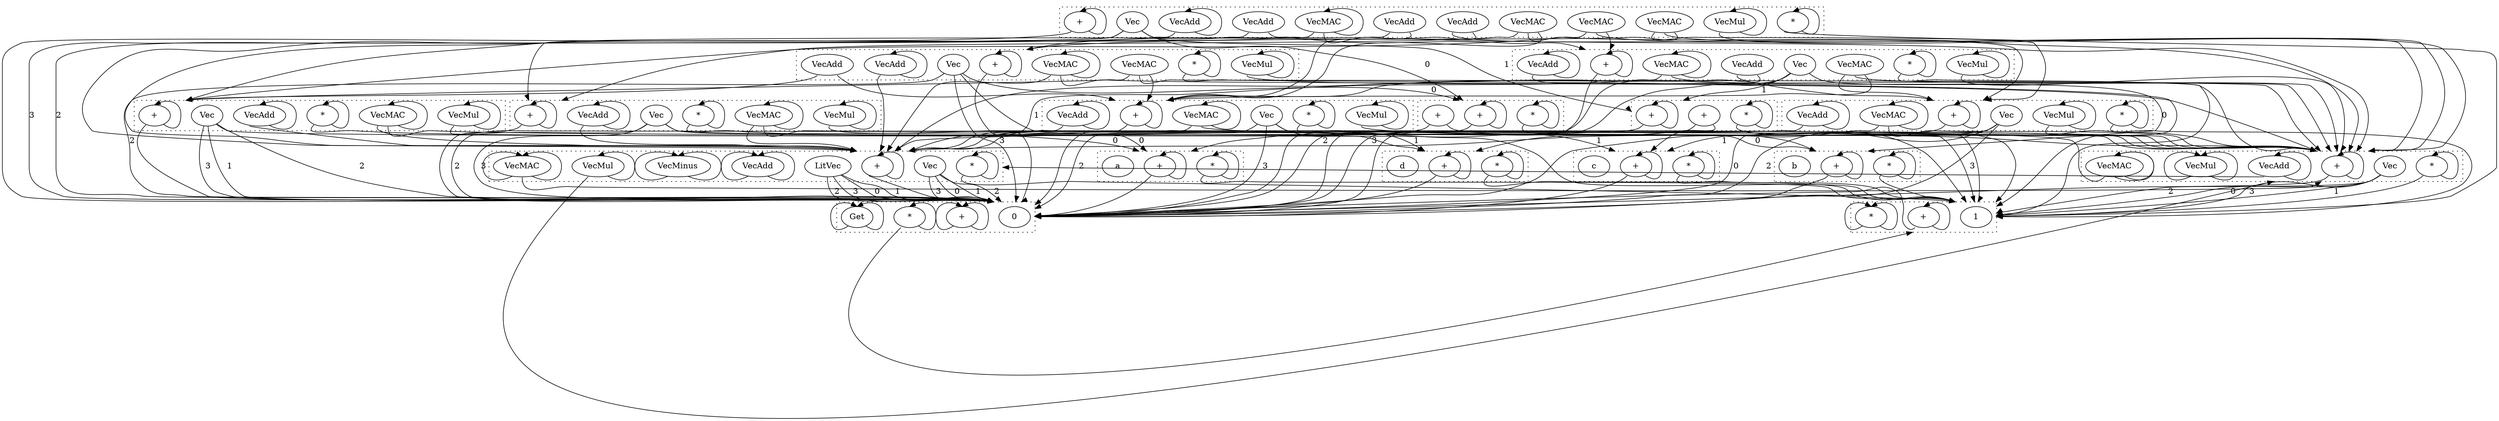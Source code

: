 digraph egraph {
  compound=true
  clusterrank=local
  subgraph cluster_0 {
    style=dotted
    0.0[label = "0"]
    0.1[label = "+"]
    0.2[label = "*"]
    0.3[label = "Get"]
  }
  subgraph cluster_1 {
    style=dotted
    1.0[label = "+"]
    1.1[label = "*"]
    1.2[label = "a"]
  }
  subgraph cluster_2 {
    style=dotted
    2.0[label = "+"]
    2.1[label = "*"]
    2.2[label = "b"]
  }
  subgraph cluster_3 {
    style=dotted
    3.0[label = "+"]
    3.1[label = "+"]
    3.2[label = "*"]
  }
  subgraph cluster_4 {
    style=dotted
    4.0[label = "+"]
    4.1[label = "*"]
    4.2[label = "c"]
  }
  subgraph cluster_5 {
    style=dotted
    5.0[label = "+"]
    5.1[label = "*"]
    5.2[label = "d"]
  }
  subgraph cluster_6 {
    style=dotted
    6.0[label = "+"]
    6.1[label = "+"]
    6.2[label = "*"]
  }
  subgraph cluster_7 {
    style=dotted
    7.0[label = "+"]
    7.1[label = "*"]
    7.2[label = "Vec"]
    7.3[label = "VecAdd"]
    7.4[label = "VecAdd"]
    7.5[label = "VecAdd"]
    7.6[label = "VecAdd"]
    7.7[label = "VecMul"]
    7.8[label = "VecMAC"]
    7.9[label = "VecMAC"]
    7.10[label = "VecMAC"]
    7.11[label = "VecMAC"]
  }
  subgraph cluster_16 {
    style=dotted
    16.0[label = "1"]
    16.1[label = "+"]
    16.2[label = "*"]
  }
  subgraph cluster_26 {
    style=dotted
    26.0[label = "+"]
    26.1[label = "*"]
    26.2[label = "Vec"]
    26.3[label = "VecAdd"]
    26.4[label = "VecMul"]
    26.5[label = "VecMAC"]
  }
  subgraph cluster_27 {
    style=dotted
    27.0[label = "+"]
    27.1[label = "*"]
    27.2[label = "Vec"]
    27.3[label = "VecAdd"]
    27.4[label = "VecMul"]
    27.5[label = "VecMAC"]
  }
  subgraph cluster_35 {
    style=dotted
    35.0[label = "+"]
    35.1[label = "*"]
    35.2[label = "Vec"]
    35.3[label = "LitVec"]
    35.4[label = "VecAdd"]
    35.5[label = "VecMinus"]
    35.6[label = "VecMul"]
    35.7[label = "VecMAC"]
  }
  subgraph cluster_37 {
    style=dotted
    37.0[label = "+"]
    37.1[label = "*"]
    37.2[label = "Vec"]
    37.3[label = "VecAdd"]
    37.4[label = "VecMul"]
    37.5[label = "VecMAC"]
  }
  subgraph cluster_38 {
    style=dotted
    38.0[label = "+"]
    38.1[label = "*"]
    38.2[label = "Vec"]
    38.3[label = "VecAdd"]
    38.4[label = "VecAdd"]
    38.5[label = "VecMul"]
    38.6[label = "VecMAC"]
    38.7[label = "VecMAC"]
  }
  subgraph cluster_40 {
    style=dotted
    40.0[label = "+"]
    40.1[label = "*"]
    40.2[label = "Vec"]
    40.3[label = "VecAdd"]
    40.4[label = "VecMul"]
    40.5[label = "VecMAC"]
  }
  subgraph cluster_41 {
    style=dotted
    41.0[label = "+"]
    41.1[label = "*"]
    41.2[label = "Vec"]
    41.3[label = "VecAdd"]
    41.4[label = "VecAdd"]
    41.5[label = "VecMul"]
    41.6[label = "VecMAC"]
    41.7[label = "VecMAC"]
  }
  subgraph cluster_45 {
    style=dotted
    45.0[label = "+"]
    45.1[label = "*"]
    45.2[label = "Vec"]
    45.3[label = "VecAdd"]
    45.4[label = "VecMul"]
    45.5[label = "VecMAC"]
  }
  0.1:sw -> 0.1:n [lhead = cluster_0, ]
  0.1:se -> 0.1:n [lhead = cluster_0, ]
  0.2:sw -> 16.0 [lhead = cluster_16, ]
  0.2:se -> 0.2:n [lhead = cluster_0, ]
  0.3:sw -> 0.3:n [lhead = cluster_0, ]
  0.3:se -> 0.3:n [lhead = cluster_0, ]
  1.0:sw -> 0.0 [lhead = cluster_0, ]
  1.0:se -> 1.0:n [lhead = cluster_1, ]
  1.1:sw -> 16.0 [lhead = cluster_16, ]
  1.1:se -> 1.1:n [lhead = cluster_1, ]
  2.0:sw -> 0.0 [lhead = cluster_0, ]
  2.0:se -> 2.0:n [lhead = cluster_2, ]
  2.1:sw -> 16.0 [lhead = cluster_16, ]
  2.1:se -> 2.1:n [lhead = cluster_2, ]
  3.0:sw -> 0.0 [lhead = cluster_0, ]
  3.0:se -> 3.0:n [lhead = cluster_3, ]
  3.1:sw -> 1.0 [lhead = cluster_1, ]
  3.1:se -> 2.0 [lhead = cluster_2, ]
  3.2:sw -> 16.0 [lhead = cluster_16, ]
  3.2:se -> 3.2:n [lhead = cluster_3, ]
  4.0:sw -> 0.0 [lhead = cluster_0, ]
  4.0:se -> 4.0:n [lhead = cluster_4, ]
  4.1:sw -> 16.0 [lhead = cluster_16, ]
  4.1:se -> 4.1:n [lhead = cluster_4, ]
  5.0:sw -> 0.0 [lhead = cluster_0, ]
  5.0:se -> 5.0:n [lhead = cluster_5, ]
  5.1:sw -> 16.0 [lhead = cluster_16, ]
  5.1:se -> 5.1:n [lhead = cluster_5, ]
  6.0:sw -> 0.0 [lhead = cluster_0, ]
  6.0:se -> 6.0:n [lhead = cluster_6, ]
  6.1:sw -> 4.0 [lhead = cluster_4, ]
  6.1:se -> 5.0 [lhead = cluster_5, ]
  6.2:sw -> 16.0 [lhead = cluster_16, ]
  6.2:se -> 6.2:n [lhead = cluster_6, ]
  7.0:sw -> 0.0 [lhead = cluster_0, ]
  7.0:se -> 7.0:n [lhead = cluster_7, ]
  7.1:sw -> 16.0 [lhead = cluster_16, ]
  7.1:se -> 7.1:n [lhead = cluster_7, ]
  7.2 -> 3.0 [lhead = cluster_3, label=0]
  7.2 -> 6.0 [lhead = cluster_6, label=1]
  7.2 -> 0.0 [lhead = cluster_0, label=2]
  7.2 -> 0.0 [lhead = cluster_0, label=3]
  7.3:sw -> 26.0 [lhead = cluster_26, ]
  7.3:se -> 27.0 [lhead = cluster_27, ]
  7.4:sw -> 35.0 [lhead = cluster_35, ]
  7.4:se -> 7.4:n [lhead = cluster_7, ]
  7.5:sw -> 37.0 [lhead = cluster_37, ]
  7.5:se -> 38.0 [lhead = cluster_38, ]
  7.6:sw -> 40.0 [lhead = cluster_40, ]
  7.6:se -> 41.0 [lhead = cluster_41, ]
  7.7:sw -> 45.0 [lhead = cluster_45, ]
  7.7:se -> 7.7:n [lhead = cluster_7, ]
  7.8:sw -> 26.0 [lhead = cluster_26, ]
  7.8:s -> 45.0 [lhead = cluster_45, ]
  7.8:se -> 27.0 [lhead = cluster_27, ]
  7.9:sw -> 35.0 [lhead = cluster_35, ]
  7.9:s -> 45.0 [lhead = cluster_45, ]
  7.9:se -> 7.9:n [lhead = cluster_7, ]
  7.10:sw -> 37.0 [lhead = cluster_37, ]
  7.10:s -> 45.0 [lhead = cluster_45, ]
  7.10:se -> 38.0 [lhead = cluster_38, ]
  7.11:sw -> 40.0 [lhead = cluster_40, ]
  7.11:s -> 45.0 [lhead = cluster_45, ]
  7.11:se -> 41.0 [lhead = cluster_41, ]
  16.1:sw -> 0.0 [lhead = cluster_0, ]
  16.1:se -> 16.1:n [lhead = cluster_16, ]
  16.2:sw -> 16.2:n [lhead = cluster_16, ]
  16.2:se -> 16.2:n [lhead = cluster_16, ]
  26.0:sw -> 0.0 [lhead = cluster_0, ]
  26.0:se -> 26.0:n [lhead = cluster_26, ]
  26.1:sw -> 16.0 [lhead = cluster_16, ]
  26.1:se -> 26.1:n [lhead = cluster_26, ]
  26.2 -> 1.0 [lhead = cluster_1, label=0]
  26.2 -> 4.0 [lhead = cluster_4, label=1]
  26.2 -> 0.0 [lhead = cluster_0, label=2]
  26.2 -> 0.0 [lhead = cluster_0, label=3]
  26.3:sw -> 35.0 [lhead = cluster_35, ]
  26.3:se -> 26.3:n [lhead = cluster_26, ]
  26.4:sw -> 45.0 [lhead = cluster_45, ]
  26.4:se -> 26.4:n [lhead = cluster_26, ]
  26.5:sw -> 35.0 [lhead = cluster_35, ]
  26.5:s -> 45.0 [lhead = cluster_45, ]
  26.5:se -> 26.5:n [lhead = cluster_26, ]
  27.0:sw -> 0.0 [lhead = cluster_0, ]
  27.0:se -> 27.0:n [lhead = cluster_27, ]
  27.1:sw -> 16.0 [lhead = cluster_16, ]
  27.1:se -> 27.1:n [lhead = cluster_27, ]
  27.2 -> 2.0 [lhead = cluster_2, label=0]
  27.2 -> 5.0 [lhead = cluster_5, label=1]
  27.2 -> 0.0 [lhead = cluster_0, label=2]
  27.2 -> 0.0 [lhead = cluster_0, label=3]
  27.3:sw -> 35.0 [lhead = cluster_35, ]
  27.3:se -> 27.3:n [lhead = cluster_27, ]
  27.4:sw -> 45.0 [lhead = cluster_45, ]
  27.4:se -> 27.4:n [lhead = cluster_27, ]
  27.5:sw -> 35.0 [lhead = cluster_35, ]
  27.5:s -> 45.0 [lhead = cluster_45, ]
  27.5:se -> 27.5:n [lhead = cluster_27, ]
  35.0:sw -> 0.0 [lhead = cluster_0, ]
  35.0:se -> 35.0:n [lhead = cluster_35, ]
  35.1:sw -> 16.0 [lhead = cluster_16, ]
  35.1:se -> 35.1:n [lhead = cluster_35, ]
  35.2 -> 0.0 [lhead = cluster_0, label=0]
  35.2 -> 0.0 [lhead = cluster_0, label=1]
  35.2 -> 0.0 [lhead = cluster_0, label=2]
  35.2 -> 0.0 [lhead = cluster_0, label=3]
  35.3 -> 0.0 [lhead = cluster_0, label=0]
  35.3 -> 0.0 [lhead = cluster_0, label=1]
  35.3 -> 0.0 [lhead = cluster_0, label=2]
  35.3 -> 0.0 [lhead = cluster_0, label=3]
  35.4:sw -> 35.4:n [lhead = cluster_35, ]
  35.4:se -> 35.4:n [lhead = cluster_35, ]
  35.5:sw -> 35.5:n [lhead = cluster_35, ]
  35.5:se -> 35.5:n [lhead = cluster_35, ]
  35.6:sw -> 45.0 [lhead = cluster_45, ]
  35.6:se -> 35.6:n [lhead = cluster_35, ]
  35.7:sw -> 35.7:n [lhead = cluster_35, ]
  35.7:s -> 45.0 [lhead = cluster_45, ]
  35.7:se -> 35.7:n [lhead = cluster_35, ]
  37.0:sw -> 0.0 [lhead = cluster_0, ]
  37.0:se -> 37.0:n [lhead = cluster_37, ]
  37.1:sw -> 16.0 [lhead = cluster_16, ]
  37.1:se -> 37.1:n [lhead = cluster_37, ]
  37.2 -> 0.0 [lhead = cluster_0, label=0]
  37.2 -> 4.0 [lhead = cluster_4, label=1]
  37.2 -> 0.0 [lhead = cluster_0, label=2]
  37.2 -> 0.0 [lhead = cluster_0, label=3]
  37.3:sw -> 35.0 [lhead = cluster_35, ]
  37.3:se -> 37.3:n [lhead = cluster_37, ]
  37.4:sw -> 45.0 [lhead = cluster_45, ]
  37.4:se -> 37.4:n [lhead = cluster_37, ]
  37.5:sw -> 35.0 [lhead = cluster_35, ]
  37.5:s -> 45.0 [lhead = cluster_45, ]
  37.5:se -> 37.5:n [lhead = cluster_37, ]
  38.0:sw -> 0.0 [lhead = cluster_0, ]
  38.0:se -> 38.0:n [lhead = cluster_38, ]
  38.1:sw -> 16.0 [lhead = cluster_16, ]
  38.1:se -> 38.1:n [lhead = cluster_38, ]
  38.2 -> 3.0 [lhead = cluster_3, label=0]
  38.2 -> 5.0 [lhead = cluster_5, label=1]
  38.2 -> 0.0 [lhead = cluster_0, label=2]
  38.2 -> 0.0 [lhead = cluster_0, label=3]
  38.3:sw -> 35.0 [lhead = cluster_35, ]
  38.3:se -> 38.3:n [lhead = cluster_38, ]
  38.4:sw -> 40.0 [lhead = cluster_40, ]
  38.4:se -> 27.0 [lhead = cluster_27, ]
  38.5:sw -> 45.0 [lhead = cluster_45, ]
  38.5:se -> 38.5:n [lhead = cluster_38, ]
  38.6:sw -> 35.0 [lhead = cluster_35, ]
  38.6:s -> 45.0 [lhead = cluster_45, ]
  38.6:se -> 38.6:n [lhead = cluster_38, ]
  38.7:sw -> 40.0 [lhead = cluster_40, ]
  38.7:s -> 45.0 [lhead = cluster_45, ]
  38.7:se -> 27.0 [lhead = cluster_27, ]
  40.0:sw -> 0.0 [lhead = cluster_0, ]
  40.0:se -> 40.0:n [lhead = cluster_40, ]
  40.1:sw -> 16.0 [lhead = cluster_16, ]
  40.1:se -> 40.1:n [lhead = cluster_40, ]
  40.2 -> 1.0 [lhead = cluster_1, label=0]
  40.2 -> 0.0 [lhead = cluster_0, label=1]
  40.2 -> 0.0 [lhead = cluster_0, label=2]
  40.2 -> 0.0 [lhead = cluster_0, label=3]
  40.3:sw -> 35.0 [lhead = cluster_35, ]
  40.3:se -> 40.3:n [lhead = cluster_40, ]
  40.4:sw -> 45.0 [lhead = cluster_45, ]
  40.4:se -> 40.4:n [lhead = cluster_40, ]
  40.5:sw -> 35.0 [lhead = cluster_35, ]
  40.5:s -> 45.0 [lhead = cluster_45, ]
  40.5:se -> 40.5:n [lhead = cluster_40, ]
  41.0:sw -> 0.0 [lhead = cluster_0, ]
  41.0:se -> 41.0:n [lhead = cluster_41, ]
  41.1:sw -> 16.0 [lhead = cluster_16, ]
  41.1:se -> 41.1:n [lhead = cluster_41, ]
  41.2 -> 2.0 [lhead = cluster_2, label=0]
  41.2 -> 6.0 [lhead = cluster_6, label=1]
  41.2 -> 0.0 [lhead = cluster_0, label=2]
  41.2 -> 0.0 [lhead = cluster_0, label=3]
  41.3:sw -> 35.0 [lhead = cluster_35, ]
  41.3:se -> 41.3:n [lhead = cluster_41, ]
  41.4:sw -> 37.0 [lhead = cluster_37, ]
  41.4:se -> 27.0 [lhead = cluster_27, ]
  41.5:sw -> 45.0 [lhead = cluster_45, ]
  41.5:se -> 41.5:n [lhead = cluster_41, ]
  41.6:sw -> 35.0 [lhead = cluster_35, ]
  41.6:s -> 45.0 [lhead = cluster_45, ]
  41.6:se -> 41.6:n [lhead = cluster_41, ]
  41.7:sw -> 37.0 [lhead = cluster_37, ]
  41.7:s -> 45.0 [lhead = cluster_45, ]
  41.7:se -> 27.0 [lhead = cluster_27, ]
  45.0:sw -> 0.0 [lhead = cluster_0, ]
  45.0:se -> 45.0:n [lhead = cluster_45, ]
  45.1:sw -> 16.0 [lhead = cluster_16, ]
  45.1:se -> 45.1:n [lhead = cluster_45, ]
  45.2 -> 16.0 [lhead = cluster_16, label=0]
  45.2 -> 16.0 [lhead = cluster_16, label=1]
  45.2 -> 16.0 [lhead = cluster_16, label=2]
  45.2 -> 16.0 [lhead = cluster_16, label=3]
  45.3:sw -> 35.0 [lhead = cluster_35, ]
  45.3:se -> 45.3:n [lhead = cluster_45, ]
  45.4:sw -> 45.4:n [lhead = cluster_45, ]
  45.4:se -> 45.4:n [lhead = cluster_45, ]
  45.5:sw -> 35.0 [lhead = cluster_35, ]
  45.5:s -> 45.5:n [lhead = cluster_45, ]
  45.5:se -> 45.5:n [lhead = cluster_45, ]
}